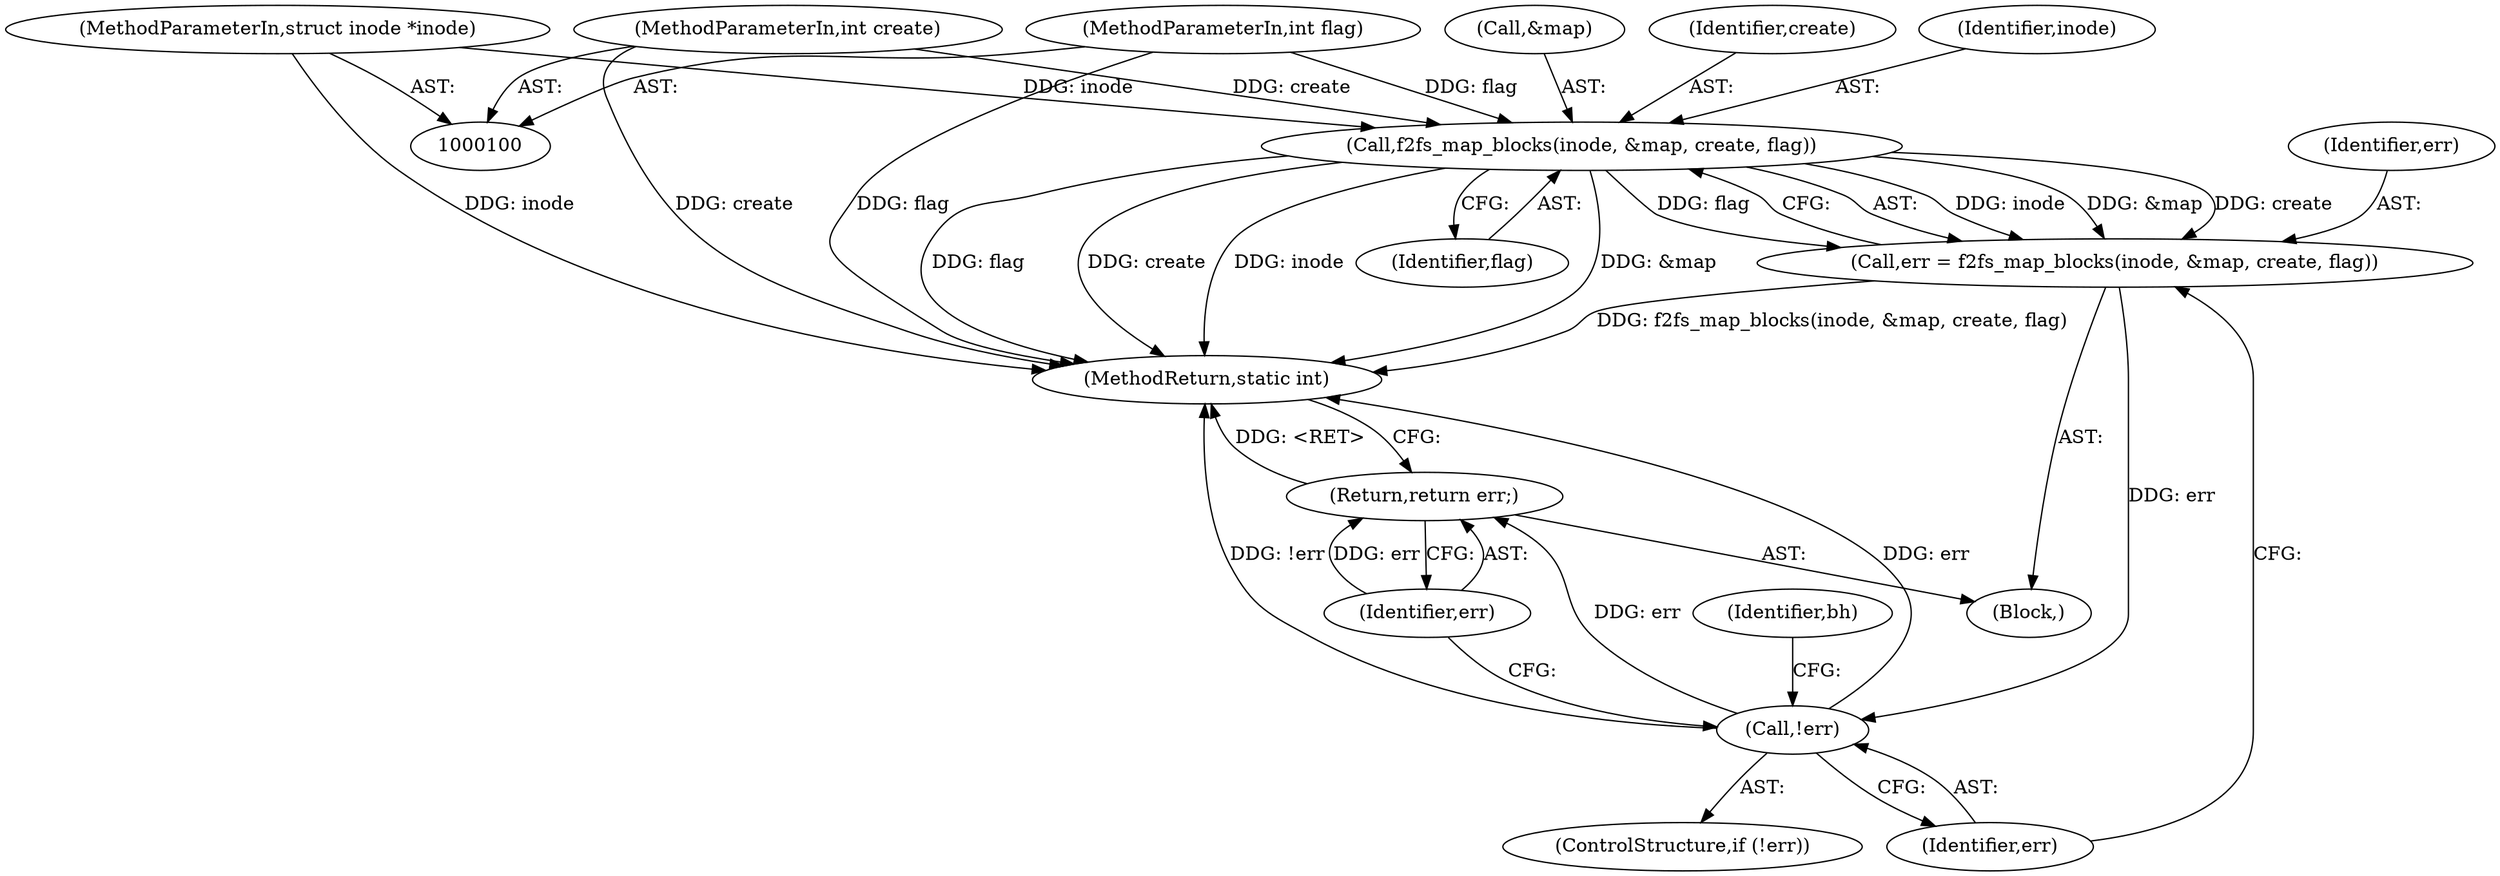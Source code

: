 digraph "0_linux_b86e33075ed1909d8002745b56ecf73b833db143@pointer" {
"1000133" [label="(Call,f2fs_map_blocks(inode, &map, create, flag))"];
"1000101" [label="(MethodParameterIn,struct inode *inode)"];
"1000104" [label="(MethodParameterIn,int create)"];
"1000105" [label="(MethodParameterIn,int flag)"];
"1000131" [label="(Call,err = f2fs_map_blocks(inode, &map, create, flag))"];
"1000140" [label="(Call,!err)"];
"1000177" [label="(Return,return err;)"];
"1000144" [label="(Identifier,bh)"];
"1000133" [label="(Call,f2fs_map_blocks(inode, &map, create, flag))"];
"1000132" [label="(Identifier,err)"];
"1000177" [label="(Return,return err;)"];
"1000107" [label="(Block,)"];
"1000135" [label="(Call,&map)"];
"1000137" [label="(Identifier,create)"];
"1000179" [label="(MethodReturn,static int)"];
"1000140" [label="(Call,!err)"];
"1000105" [label="(MethodParameterIn,int flag)"];
"1000131" [label="(Call,err = f2fs_map_blocks(inode, &map, create, flag))"];
"1000101" [label="(MethodParameterIn,struct inode *inode)"];
"1000104" [label="(MethodParameterIn,int create)"];
"1000139" [label="(ControlStructure,if (!err))"];
"1000141" [label="(Identifier,err)"];
"1000138" [label="(Identifier,flag)"];
"1000134" [label="(Identifier,inode)"];
"1000178" [label="(Identifier,err)"];
"1000133" -> "1000131"  [label="AST: "];
"1000133" -> "1000138"  [label="CFG: "];
"1000134" -> "1000133"  [label="AST: "];
"1000135" -> "1000133"  [label="AST: "];
"1000137" -> "1000133"  [label="AST: "];
"1000138" -> "1000133"  [label="AST: "];
"1000131" -> "1000133"  [label="CFG: "];
"1000133" -> "1000179"  [label="DDG: inode"];
"1000133" -> "1000179"  [label="DDG: &map"];
"1000133" -> "1000179"  [label="DDG: flag"];
"1000133" -> "1000179"  [label="DDG: create"];
"1000133" -> "1000131"  [label="DDG: inode"];
"1000133" -> "1000131"  [label="DDG: &map"];
"1000133" -> "1000131"  [label="DDG: create"];
"1000133" -> "1000131"  [label="DDG: flag"];
"1000101" -> "1000133"  [label="DDG: inode"];
"1000104" -> "1000133"  [label="DDG: create"];
"1000105" -> "1000133"  [label="DDG: flag"];
"1000101" -> "1000100"  [label="AST: "];
"1000101" -> "1000179"  [label="DDG: inode"];
"1000104" -> "1000100"  [label="AST: "];
"1000104" -> "1000179"  [label="DDG: create"];
"1000105" -> "1000100"  [label="AST: "];
"1000105" -> "1000179"  [label="DDG: flag"];
"1000131" -> "1000107"  [label="AST: "];
"1000132" -> "1000131"  [label="AST: "];
"1000141" -> "1000131"  [label="CFG: "];
"1000131" -> "1000179"  [label="DDG: f2fs_map_blocks(inode, &map, create, flag)"];
"1000131" -> "1000140"  [label="DDG: err"];
"1000140" -> "1000139"  [label="AST: "];
"1000140" -> "1000141"  [label="CFG: "];
"1000141" -> "1000140"  [label="AST: "];
"1000144" -> "1000140"  [label="CFG: "];
"1000178" -> "1000140"  [label="CFG: "];
"1000140" -> "1000179"  [label="DDG: err"];
"1000140" -> "1000179"  [label="DDG: !err"];
"1000140" -> "1000177"  [label="DDG: err"];
"1000177" -> "1000107"  [label="AST: "];
"1000177" -> "1000178"  [label="CFG: "];
"1000178" -> "1000177"  [label="AST: "];
"1000179" -> "1000177"  [label="CFG: "];
"1000177" -> "1000179"  [label="DDG: <RET>"];
"1000178" -> "1000177"  [label="DDG: err"];
}
